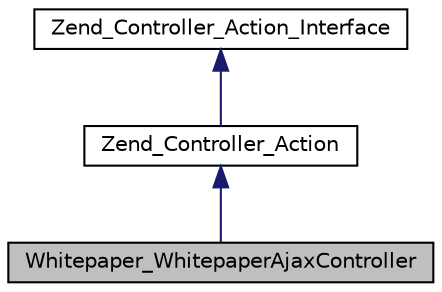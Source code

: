 digraph G
{
  edge [fontname="Helvetica",fontsize="10",labelfontname="Helvetica",labelfontsize="10"];
  node [fontname="Helvetica",fontsize="10",shape=record];
  Node1 [label="Whitepaper_WhitepaperAjaxController",height=0.2,width=0.4,color="black", fillcolor="grey75", style="filled" fontcolor="black"];
  Node2 -> Node1 [dir="back",color="midnightblue",fontsize="10",style="solid",fontname="Helvetica"];
  Node2 [label="Zend_Controller_Action",height=0.2,width=0.4,color="black", fillcolor="white", style="filled",URL="$class_zend___controller___action.html"];
  Node3 -> Node2 [dir="back",color="midnightblue",fontsize="10",style="solid",fontname="Helvetica"];
  Node3 [label="Zend_Controller_Action_Interface",height=0.2,width=0.4,color="black", fillcolor="white", style="filled",URL="$interface_zend___controller___action___interface.html"];
}
